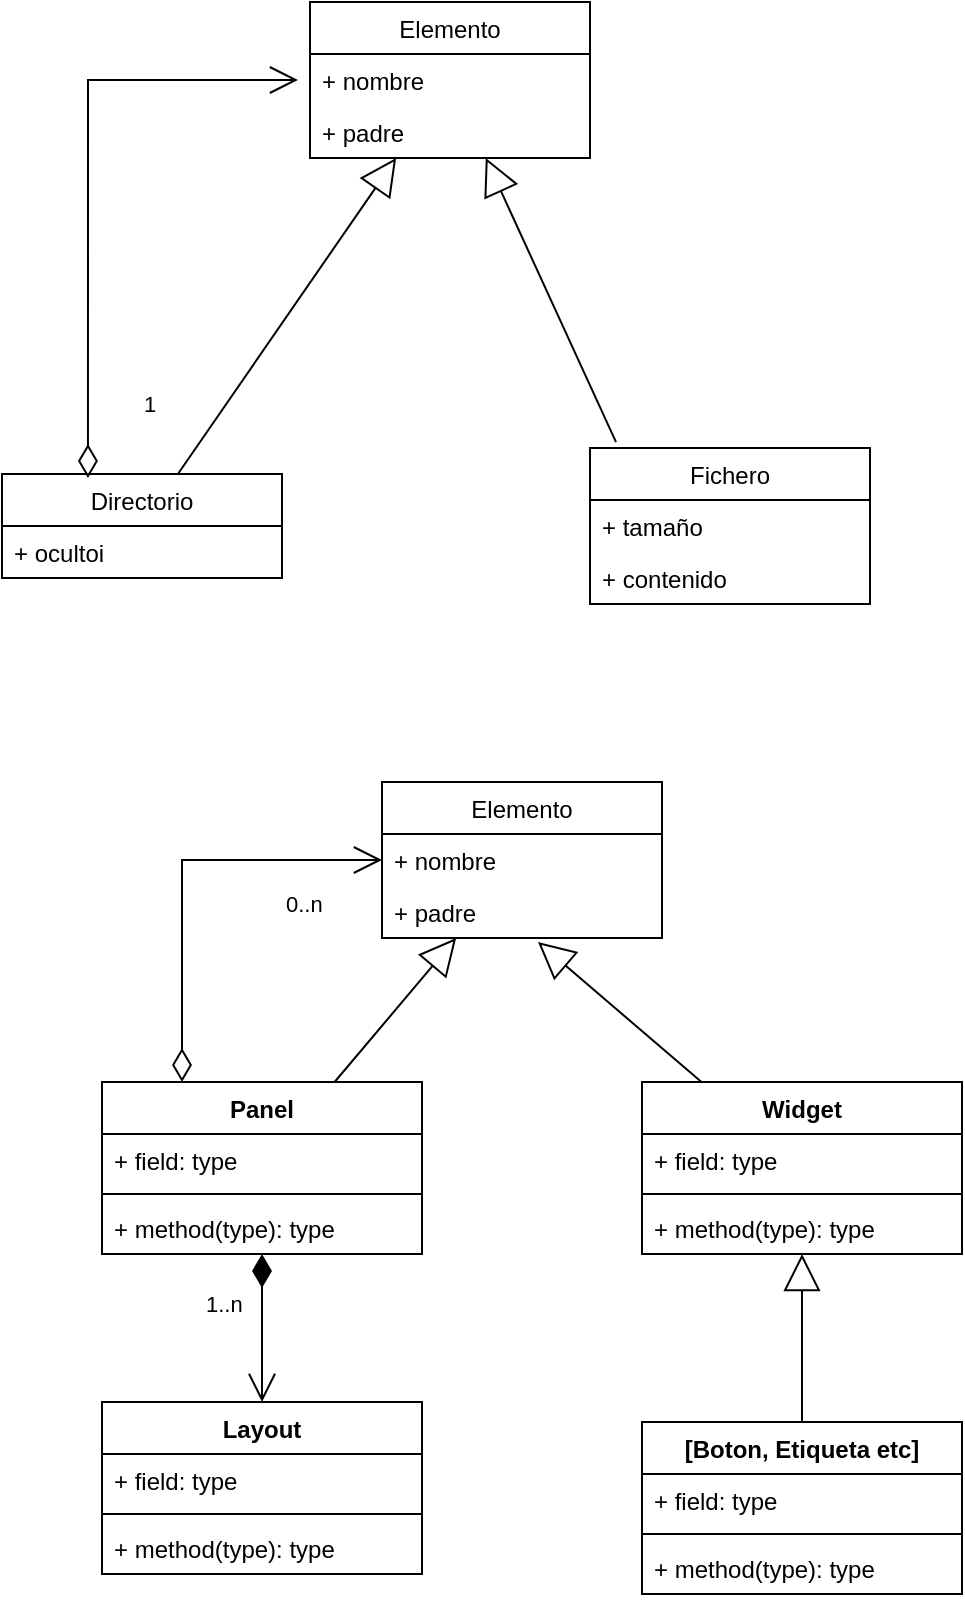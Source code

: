 <mxfile version="20.0.4" type="device"><diagram id="C5RBs43oDa-KdzZeNtuy" name="Page-1"><mxGraphModel dx="1886" dy="808" grid="1" gridSize="10" guides="1" tooltips="1" connect="1" arrows="1" fold="1" page="1" pageScale="1" pageWidth="827" pageHeight="1169" math="0" shadow="0"><root><mxCell id="WIyWlLk6GJQsqaUBKTNV-0"/><mxCell id="WIyWlLk6GJQsqaUBKTNV-1" parent="WIyWlLk6GJQsqaUBKTNV-0"/><mxCell id="_X0HTzjRLRA1m67yeE5H-4" value="Fichero" style="swimlane;fontStyle=0;childLayout=stackLayout;horizontal=1;startSize=26;fillColor=none;horizontalStack=0;resizeParent=1;resizeParentMax=0;resizeLast=0;collapsible=1;marginBottom=0;" vertex="1" parent="WIyWlLk6GJQsqaUBKTNV-1"><mxGeometry x="414" y="323" width="140" height="78" as="geometry"/></mxCell><mxCell id="_X0HTzjRLRA1m67yeE5H-7" value="+ tamaño" style="text;strokeColor=none;fillColor=none;align=left;verticalAlign=top;spacingLeft=4;spacingRight=4;overflow=hidden;rotatable=0;points=[[0,0.5],[1,0.5]];portConstraint=eastwest;" vertex="1" parent="_X0HTzjRLRA1m67yeE5H-4"><mxGeometry y="26" width="140" height="26" as="geometry"/></mxCell><mxCell id="_X0HTzjRLRA1m67yeE5H-14" value="+ contenido" style="text;strokeColor=none;fillColor=none;align=left;verticalAlign=top;spacingLeft=4;spacingRight=4;overflow=hidden;rotatable=0;points=[[0,0.5],[1,0.5]];portConstraint=eastwest;" vertex="1" parent="_X0HTzjRLRA1m67yeE5H-4"><mxGeometry y="52" width="140" height="26" as="geometry"/></mxCell><mxCell id="_X0HTzjRLRA1m67yeE5H-8" value="Directorio" style="swimlane;fontStyle=0;childLayout=stackLayout;horizontal=1;startSize=26;fillColor=none;horizontalStack=0;resizeParent=1;resizeParentMax=0;resizeLast=0;collapsible=1;marginBottom=0;" vertex="1" parent="WIyWlLk6GJQsqaUBKTNV-1"><mxGeometry x="120" y="336" width="140" height="52" as="geometry"/></mxCell><mxCell id="_X0HTzjRLRA1m67yeE5H-11" value="+ ocultoi" style="text;strokeColor=none;fillColor=none;align=left;verticalAlign=top;spacingLeft=4;spacingRight=4;overflow=hidden;rotatable=0;points=[[0,0.5],[1,0.5]];portConstraint=eastwest;" vertex="1" parent="_X0HTzjRLRA1m67yeE5H-8"><mxGeometry y="26" width="140" height="26" as="geometry"/></mxCell><mxCell id="_X0HTzjRLRA1m67yeE5H-16" value="Elemento" style="swimlane;fontStyle=0;childLayout=stackLayout;horizontal=1;startSize=26;fillColor=none;horizontalStack=0;resizeParent=1;resizeParentMax=0;resizeLast=0;collapsible=1;marginBottom=0;" vertex="1" parent="WIyWlLk6GJQsqaUBKTNV-1"><mxGeometry x="274" y="100" width="140" height="78" as="geometry"/></mxCell><mxCell id="_X0HTzjRLRA1m67yeE5H-17" value="+ nombre" style="text;strokeColor=none;fillColor=none;align=left;verticalAlign=top;spacingLeft=4;spacingRight=4;overflow=hidden;rotatable=0;points=[[0,0.5],[1,0.5]];portConstraint=eastwest;" vertex="1" parent="_X0HTzjRLRA1m67yeE5H-16"><mxGeometry y="26" width="140" height="26" as="geometry"/></mxCell><mxCell id="_X0HTzjRLRA1m67yeE5H-18" value="+ padre" style="text;strokeColor=none;fillColor=none;align=left;verticalAlign=top;spacingLeft=4;spacingRight=4;overflow=hidden;rotatable=0;points=[[0,0.5],[1,0.5]];portConstraint=eastwest;" vertex="1" parent="_X0HTzjRLRA1m67yeE5H-16"><mxGeometry y="52" width="140" height="26" as="geometry"/></mxCell><mxCell id="_X0HTzjRLRA1m67yeE5H-21" value="" style="endArrow=block;endSize=16;endFill=0;html=1;rounded=0;elbow=vertical;exitX=0.093;exitY=-0.038;exitDx=0;exitDy=0;exitPerimeter=0;" edge="1" parent="WIyWlLk6GJQsqaUBKTNV-1" source="_X0HTzjRLRA1m67yeE5H-4" target="_X0HTzjRLRA1m67yeE5H-16"><mxGeometry width="160" relative="1" as="geometry"><mxPoint x="330" y="410" as="sourcePoint"/><mxPoint x="520" y="200" as="targetPoint"/></mxGeometry></mxCell><mxCell id="_X0HTzjRLRA1m67yeE5H-22" value="" style="endArrow=block;endSize=16;endFill=0;html=1;rounded=0;elbow=vertical;" edge="1" parent="WIyWlLk6GJQsqaUBKTNV-1" source="_X0HTzjRLRA1m67yeE5H-8" target="_X0HTzjRLRA1m67yeE5H-16"><mxGeometry width="160" relative="1" as="geometry"><mxPoint x="494" y="307" as="sourcePoint"/><mxPoint x="388.557" y="188" as="targetPoint"/></mxGeometry></mxCell><mxCell id="_X0HTzjRLRA1m67yeE5H-24" value="1" style="endArrow=open;html=1;endSize=12;startArrow=diamondThin;startSize=14;startFill=0;edgeStyle=orthogonalEdgeStyle;align=left;verticalAlign=bottom;rounded=0;elbow=vertical;exitX=0.307;exitY=0.038;exitDx=0;exitDy=0;exitPerimeter=0;entryX=-0.043;entryY=0.538;entryDx=0;entryDy=0;entryPerimeter=0;" edge="1" parent="WIyWlLk6GJQsqaUBKTNV-1" source="_X0HTzjRLRA1m67yeE5H-8" target="_X0HTzjRLRA1m67yeE5H-17"><mxGeometry x="-0.819" y="-26" relative="1" as="geometry"><mxPoint x="330" y="410" as="sourcePoint"/><mxPoint x="270" y="140" as="targetPoint"/><Array as="points"><mxPoint x="163" y="139"/></Array><mxPoint as="offset"/></mxGeometry></mxCell><mxCell id="_X0HTzjRLRA1m67yeE5H-29" value="Panel" style="swimlane;fontStyle=1;align=center;verticalAlign=top;childLayout=stackLayout;horizontal=1;startSize=26;horizontalStack=0;resizeParent=1;resizeParentMax=0;resizeLast=0;collapsible=1;marginBottom=0;" vertex="1" parent="WIyWlLk6GJQsqaUBKTNV-1"><mxGeometry x="170" y="640" width="160" height="86" as="geometry"/></mxCell><mxCell id="_X0HTzjRLRA1m67yeE5H-30" value="+ field: type" style="text;strokeColor=none;fillColor=none;align=left;verticalAlign=top;spacingLeft=4;spacingRight=4;overflow=hidden;rotatable=0;points=[[0,0.5],[1,0.5]];portConstraint=eastwest;" vertex="1" parent="_X0HTzjRLRA1m67yeE5H-29"><mxGeometry y="26" width="160" height="26" as="geometry"/></mxCell><mxCell id="_X0HTzjRLRA1m67yeE5H-31" value="" style="line;strokeWidth=1;fillColor=none;align=left;verticalAlign=middle;spacingTop=-1;spacingLeft=3;spacingRight=3;rotatable=0;labelPosition=right;points=[];portConstraint=eastwest;" vertex="1" parent="_X0HTzjRLRA1m67yeE5H-29"><mxGeometry y="52" width="160" height="8" as="geometry"/></mxCell><mxCell id="_X0HTzjRLRA1m67yeE5H-32" value="+ method(type): type" style="text;strokeColor=none;fillColor=none;align=left;verticalAlign=top;spacingLeft=4;spacingRight=4;overflow=hidden;rotatable=0;points=[[0,0.5],[1,0.5]];portConstraint=eastwest;" vertex="1" parent="_X0HTzjRLRA1m67yeE5H-29"><mxGeometry y="60" width="160" height="26" as="geometry"/></mxCell><mxCell id="_X0HTzjRLRA1m67yeE5H-33" value="Widget" style="swimlane;fontStyle=1;align=center;verticalAlign=top;childLayout=stackLayout;horizontal=1;startSize=26;horizontalStack=0;resizeParent=1;resizeParentMax=0;resizeLast=0;collapsible=1;marginBottom=0;" vertex="1" parent="WIyWlLk6GJQsqaUBKTNV-1"><mxGeometry x="440" y="640" width="160" height="86" as="geometry"/></mxCell><mxCell id="_X0HTzjRLRA1m67yeE5H-34" value="+ field: type" style="text;strokeColor=none;fillColor=none;align=left;verticalAlign=top;spacingLeft=4;spacingRight=4;overflow=hidden;rotatable=0;points=[[0,0.5],[1,0.5]];portConstraint=eastwest;" vertex="1" parent="_X0HTzjRLRA1m67yeE5H-33"><mxGeometry y="26" width="160" height="26" as="geometry"/></mxCell><mxCell id="_X0HTzjRLRA1m67yeE5H-35" value="" style="line;strokeWidth=1;fillColor=none;align=left;verticalAlign=middle;spacingTop=-1;spacingLeft=3;spacingRight=3;rotatable=0;labelPosition=right;points=[];portConstraint=eastwest;" vertex="1" parent="_X0HTzjRLRA1m67yeE5H-33"><mxGeometry y="52" width="160" height="8" as="geometry"/></mxCell><mxCell id="_X0HTzjRLRA1m67yeE5H-36" value="+ method(type): type" style="text;strokeColor=none;fillColor=none;align=left;verticalAlign=top;spacingLeft=4;spacingRight=4;overflow=hidden;rotatable=0;points=[[0,0.5],[1,0.5]];portConstraint=eastwest;" vertex="1" parent="_X0HTzjRLRA1m67yeE5H-33"><mxGeometry y="60" width="160" height="26" as="geometry"/></mxCell><mxCell id="_X0HTzjRLRA1m67yeE5H-37" value="Elemento" style="swimlane;fontStyle=0;childLayout=stackLayout;horizontal=1;startSize=26;fillColor=none;horizontalStack=0;resizeParent=1;resizeParentMax=0;resizeLast=0;collapsible=1;marginBottom=0;" vertex="1" parent="WIyWlLk6GJQsqaUBKTNV-1"><mxGeometry x="310" y="490" width="140" height="78" as="geometry"/></mxCell><mxCell id="_X0HTzjRLRA1m67yeE5H-38" value="+ nombre" style="text;strokeColor=none;fillColor=none;align=left;verticalAlign=top;spacingLeft=4;spacingRight=4;overflow=hidden;rotatable=0;points=[[0,0.5],[1,0.5]];portConstraint=eastwest;" vertex="1" parent="_X0HTzjRLRA1m67yeE5H-37"><mxGeometry y="26" width="140" height="26" as="geometry"/></mxCell><mxCell id="_X0HTzjRLRA1m67yeE5H-39" value="+ padre" style="text;strokeColor=none;fillColor=none;align=left;verticalAlign=top;spacingLeft=4;spacingRight=4;overflow=hidden;rotatable=0;points=[[0,0.5],[1,0.5]];portConstraint=eastwest;" vertex="1" parent="_X0HTzjRLRA1m67yeE5H-37"><mxGeometry y="52" width="140" height="26" as="geometry"/></mxCell><mxCell id="_X0HTzjRLRA1m67yeE5H-40" value="" style="endArrow=block;endSize=16;endFill=0;html=1;rounded=0;elbow=vertical;" edge="1" parent="WIyWlLk6GJQsqaUBKTNV-1" source="_X0HTzjRLRA1m67yeE5H-29" target="_X0HTzjRLRA1m67yeE5H-37"><mxGeometry width="160" relative="1" as="geometry"><mxPoint x="217.955" y="346" as="sourcePoint"/><mxPoint x="327.067" y="188" as="targetPoint"/></mxGeometry></mxCell><mxCell id="_X0HTzjRLRA1m67yeE5H-41" value="" style="endArrow=block;endSize=16;endFill=0;html=1;rounded=0;elbow=vertical;entryX=0.557;entryY=1.077;entryDx=0;entryDy=0;entryPerimeter=0;" edge="1" parent="WIyWlLk6GJQsqaUBKTNV-1" source="_X0HTzjRLRA1m67yeE5H-33" target="_X0HTzjRLRA1m67yeE5H-39"><mxGeometry width="160" relative="1" as="geometry"><mxPoint x="489.609" y="622" as="sourcePoint"/><mxPoint x="550.388" y="550" as="targetPoint"/></mxGeometry></mxCell><mxCell id="_X0HTzjRLRA1m67yeE5H-42" value="0..n" style="endArrow=open;html=1;endSize=12;startArrow=diamondThin;startSize=14;startFill=0;edgeStyle=orthogonalEdgeStyle;align=left;verticalAlign=bottom;rounded=0;elbow=vertical;entryX=0;entryY=0.5;entryDx=0;entryDy=0;exitX=0.25;exitY=0;exitDx=0;exitDy=0;" edge="1" parent="WIyWlLk6GJQsqaUBKTNV-1" source="_X0HTzjRLRA1m67yeE5H-29" target="_X0HTzjRLRA1m67yeE5H-38"><mxGeometry x="0.526" y="-31" relative="1" as="geometry"><mxPoint x="494" y="333" as="sourcePoint"/><mxPoint x="424" y="149" as="targetPoint"/><mxPoint as="offset"/><Array as="points"><mxPoint x="210" y="529"/></Array></mxGeometry></mxCell><mxCell id="_X0HTzjRLRA1m67yeE5H-43" value="[Boton, Etiqueta etc]" style="swimlane;fontStyle=1;align=center;verticalAlign=top;childLayout=stackLayout;horizontal=1;startSize=26;horizontalStack=0;resizeParent=1;resizeParentMax=0;resizeLast=0;collapsible=1;marginBottom=0;" vertex="1" parent="WIyWlLk6GJQsqaUBKTNV-1"><mxGeometry x="440" y="810" width="160" height="86" as="geometry"/></mxCell><mxCell id="_X0HTzjRLRA1m67yeE5H-44" value="+ field: type" style="text;strokeColor=none;fillColor=none;align=left;verticalAlign=top;spacingLeft=4;spacingRight=4;overflow=hidden;rotatable=0;points=[[0,0.5],[1,0.5]];portConstraint=eastwest;" vertex="1" parent="_X0HTzjRLRA1m67yeE5H-43"><mxGeometry y="26" width="160" height="26" as="geometry"/></mxCell><mxCell id="_X0HTzjRLRA1m67yeE5H-45" value="" style="line;strokeWidth=1;fillColor=none;align=left;verticalAlign=middle;spacingTop=-1;spacingLeft=3;spacingRight=3;rotatable=0;labelPosition=right;points=[];portConstraint=eastwest;" vertex="1" parent="_X0HTzjRLRA1m67yeE5H-43"><mxGeometry y="52" width="160" height="8" as="geometry"/></mxCell><mxCell id="_X0HTzjRLRA1m67yeE5H-46" value="+ method(type): type" style="text;strokeColor=none;fillColor=none;align=left;verticalAlign=top;spacingLeft=4;spacingRight=4;overflow=hidden;rotatable=0;points=[[0,0.5],[1,0.5]];portConstraint=eastwest;" vertex="1" parent="_X0HTzjRLRA1m67yeE5H-43"><mxGeometry y="60" width="160" height="26" as="geometry"/></mxCell><mxCell id="_X0HTzjRLRA1m67yeE5H-47" value="" style="endArrow=block;endSize=16;endFill=0;html=1;rounded=0;elbow=vertical;exitX=0.5;exitY=0;exitDx=0;exitDy=0;" edge="1" parent="WIyWlLk6GJQsqaUBKTNV-1" source="_X0HTzjRLRA1m67yeE5H-43" target="_X0HTzjRLRA1m67yeE5H-33"><mxGeometry width="160" relative="1" as="geometry"><mxPoint x="479.761" y="650" as="sourcePoint"/><mxPoint x="500" y="750" as="targetPoint"/></mxGeometry></mxCell><mxCell id="_X0HTzjRLRA1m67yeE5H-48" value="Layout" style="swimlane;fontStyle=1;align=center;verticalAlign=top;childLayout=stackLayout;horizontal=1;startSize=26;horizontalStack=0;resizeParent=1;resizeParentMax=0;resizeLast=0;collapsible=1;marginBottom=0;" vertex="1" parent="WIyWlLk6GJQsqaUBKTNV-1"><mxGeometry x="170" y="800" width="160" height="86" as="geometry"/></mxCell><mxCell id="_X0HTzjRLRA1m67yeE5H-49" value="+ field: type" style="text;strokeColor=none;fillColor=none;align=left;verticalAlign=top;spacingLeft=4;spacingRight=4;overflow=hidden;rotatable=0;points=[[0,0.5],[1,0.5]];portConstraint=eastwest;" vertex="1" parent="_X0HTzjRLRA1m67yeE5H-48"><mxGeometry y="26" width="160" height="26" as="geometry"/></mxCell><mxCell id="_X0HTzjRLRA1m67yeE5H-50" value="" style="line;strokeWidth=1;fillColor=none;align=left;verticalAlign=middle;spacingTop=-1;spacingLeft=3;spacingRight=3;rotatable=0;labelPosition=right;points=[];portConstraint=eastwest;" vertex="1" parent="_X0HTzjRLRA1m67yeE5H-48"><mxGeometry y="52" width="160" height="8" as="geometry"/></mxCell><mxCell id="_X0HTzjRLRA1m67yeE5H-51" value="+ method(type): type" style="text;strokeColor=none;fillColor=none;align=left;verticalAlign=top;spacingLeft=4;spacingRight=4;overflow=hidden;rotatable=0;points=[[0,0.5],[1,0.5]];portConstraint=eastwest;" vertex="1" parent="_X0HTzjRLRA1m67yeE5H-48"><mxGeometry y="60" width="160" height="26" as="geometry"/></mxCell><mxCell id="_X0HTzjRLRA1m67yeE5H-52" value="1..n" style="endArrow=open;html=1;endSize=12;startArrow=diamondThin;startSize=14;startFill=1;edgeStyle=orthogonalEdgeStyle;align=left;verticalAlign=bottom;rounded=0;elbow=vertical;" edge="1" parent="WIyWlLk6GJQsqaUBKTNV-1" source="_X0HTzjRLRA1m67yeE5H-29" target="_X0HTzjRLRA1m67yeE5H-48"><mxGeometry x="-0.081" y="-30" relative="1" as="geometry"><mxPoint x="190" y="770" as="sourcePoint"/><mxPoint x="620" y="790" as="targetPoint"/><mxPoint as="offset"/></mxGeometry></mxCell></root></mxGraphModel></diagram></mxfile>